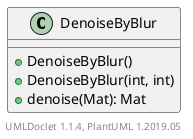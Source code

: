 @startuml

    class DenoiseByBlur [[DenoiseByBlur.html]] {
        +DenoiseByBlur()
        +DenoiseByBlur(int, int)
        +denoise(Mat): Mat
    }


    center footer UMLDoclet 1.1.4, PlantUML 1.2019.05
@enduml
